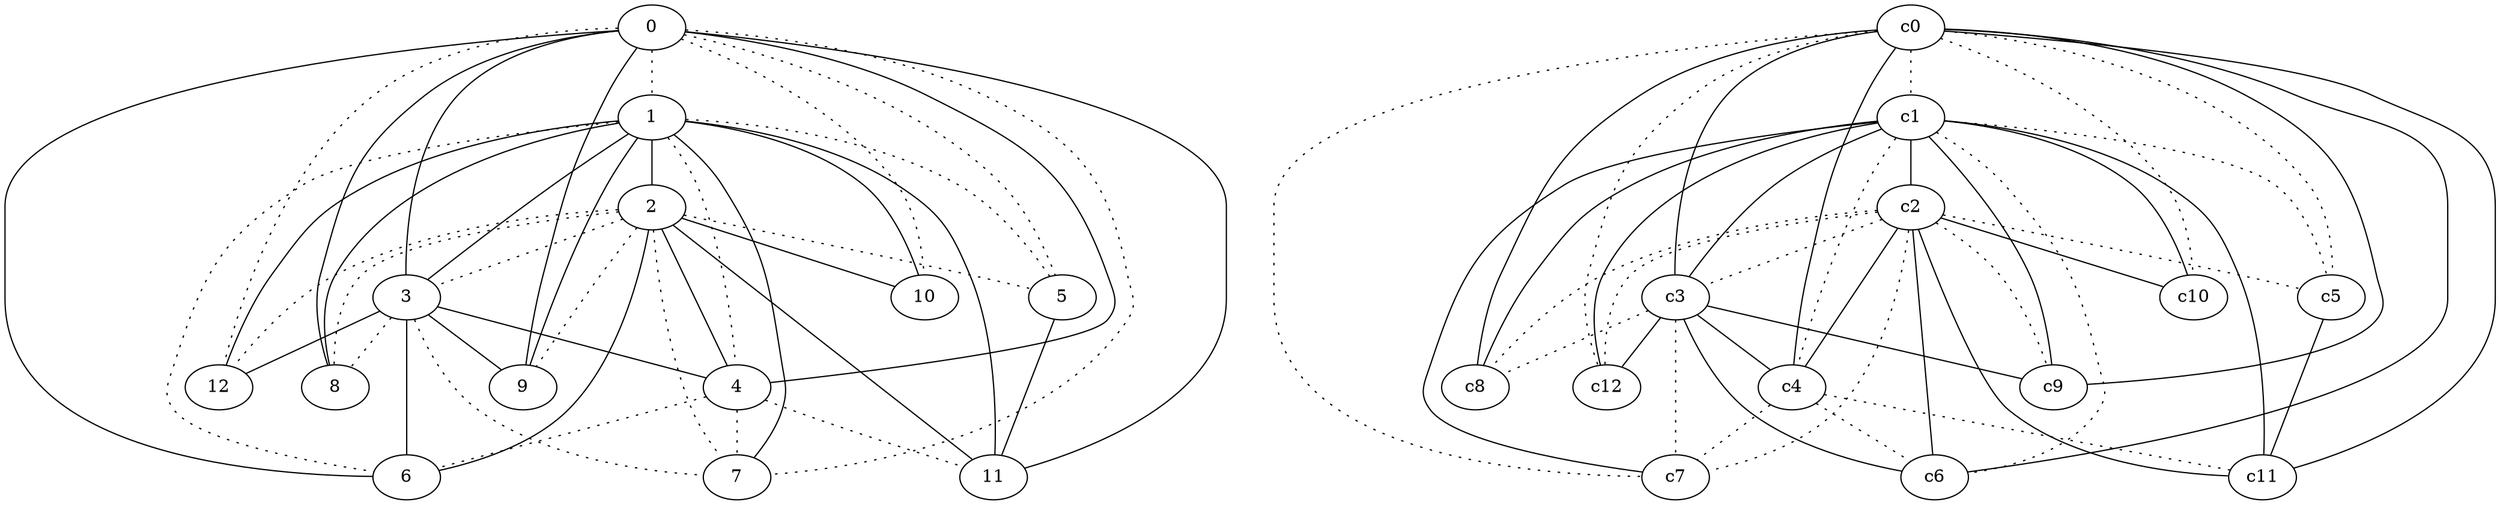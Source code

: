 graph {
a0[label=0];
a1[label=1];
a2[label=2];
a3[label=3];
a4[label=4];
a5[label=5];
a6[label=6];
a7[label=7];
a8[label=8];
a9[label=9];
a10[label=10];
a11[label=11];
a12[label=12];
a0 -- a1 [style=dotted];
a0 -- a3;
a0 -- a4;
a0 -- a5 [style=dotted];
a0 -- a6;
a0 -- a7 [style=dotted];
a0 -- a8;
a0 -- a9;
a0 -- a10 [style=dotted];
a0 -- a11;
a0 -- a12 [style=dotted];
a1 -- a2;
a1 -- a3;
a1 -- a4 [style=dotted];
a1 -- a5 [style=dotted];
a1 -- a6 [style=dotted];
a1 -- a7;
a1 -- a8;
a1 -- a9;
a1 -- a10;
a1 -- a11;
a1 -- a12;
a2 -- a3 [style=dotted];
a2 -- a4;
a2 -- a5 [style=dotted];
a2 -- a6;
a2 -- a7 [style=dotted];
a2 -- a8 [style=dotted];
a2 -- a9 [style=dotted];
a2 -- a10;
a2 -- a11;
a2 -- a12 [style=dotted];
a3 -- a4;
a3 -- a6;
a3 -- a7 [style=dotted];
a3 -- a8 [style=dotted];
a3 -- a9;
a3 -- a12;
a4 -- a6 [style=dotted];
a4 -- a7 [style=dotted];
a4 -- a11 [style=dotted];
a5 -- a11;
c0 -- c1 [style=dotted];
c0 -- c3;
c0 -- c4;
c0 -- c5 [style=dotted];
c0 -- c6;
c0 -- c7 [style=dotted];
c0 -- c8;
c0 -- c9;
c0 -- c10 [style=dotted];
c0 -- c11;
c0 -- c12 [style=dotted];
c1 -- c2;
c1 -- c3;
c1 -- c4 [style=dotted];
c1 -- c5 [style=dotted];
c1 -- c6 [style=dotted];
c1 -- c7;
c1 -- c8;
c1 -- c9;
c1 -- c10;
c1 -- c11;
c1 -- c12;
c2 -- c3 [style=dotted];
c2 -- c4;
c2 -- c5 [style=dotted];
c2 -- c6;
c2 -- c7 [style=dotted];
c2 -- c8 [style=dotted];
c2 -- c9 [style=dotted];
c2 -- c10;
c2 -- c11;
c2 -- c12 [style=dotted];
c3 -- c4;
c3 -- c6;
c3 -- c7 [style=dotted];
c3 -- c8 [style=dotted];
c3 -- c9;
c3 -- c12;
c4 -- c6 [style=dotted];
c4 -- c7 [style=dotted];
c4 -- c11 [style=dotted];
c5 -- c11;
}
